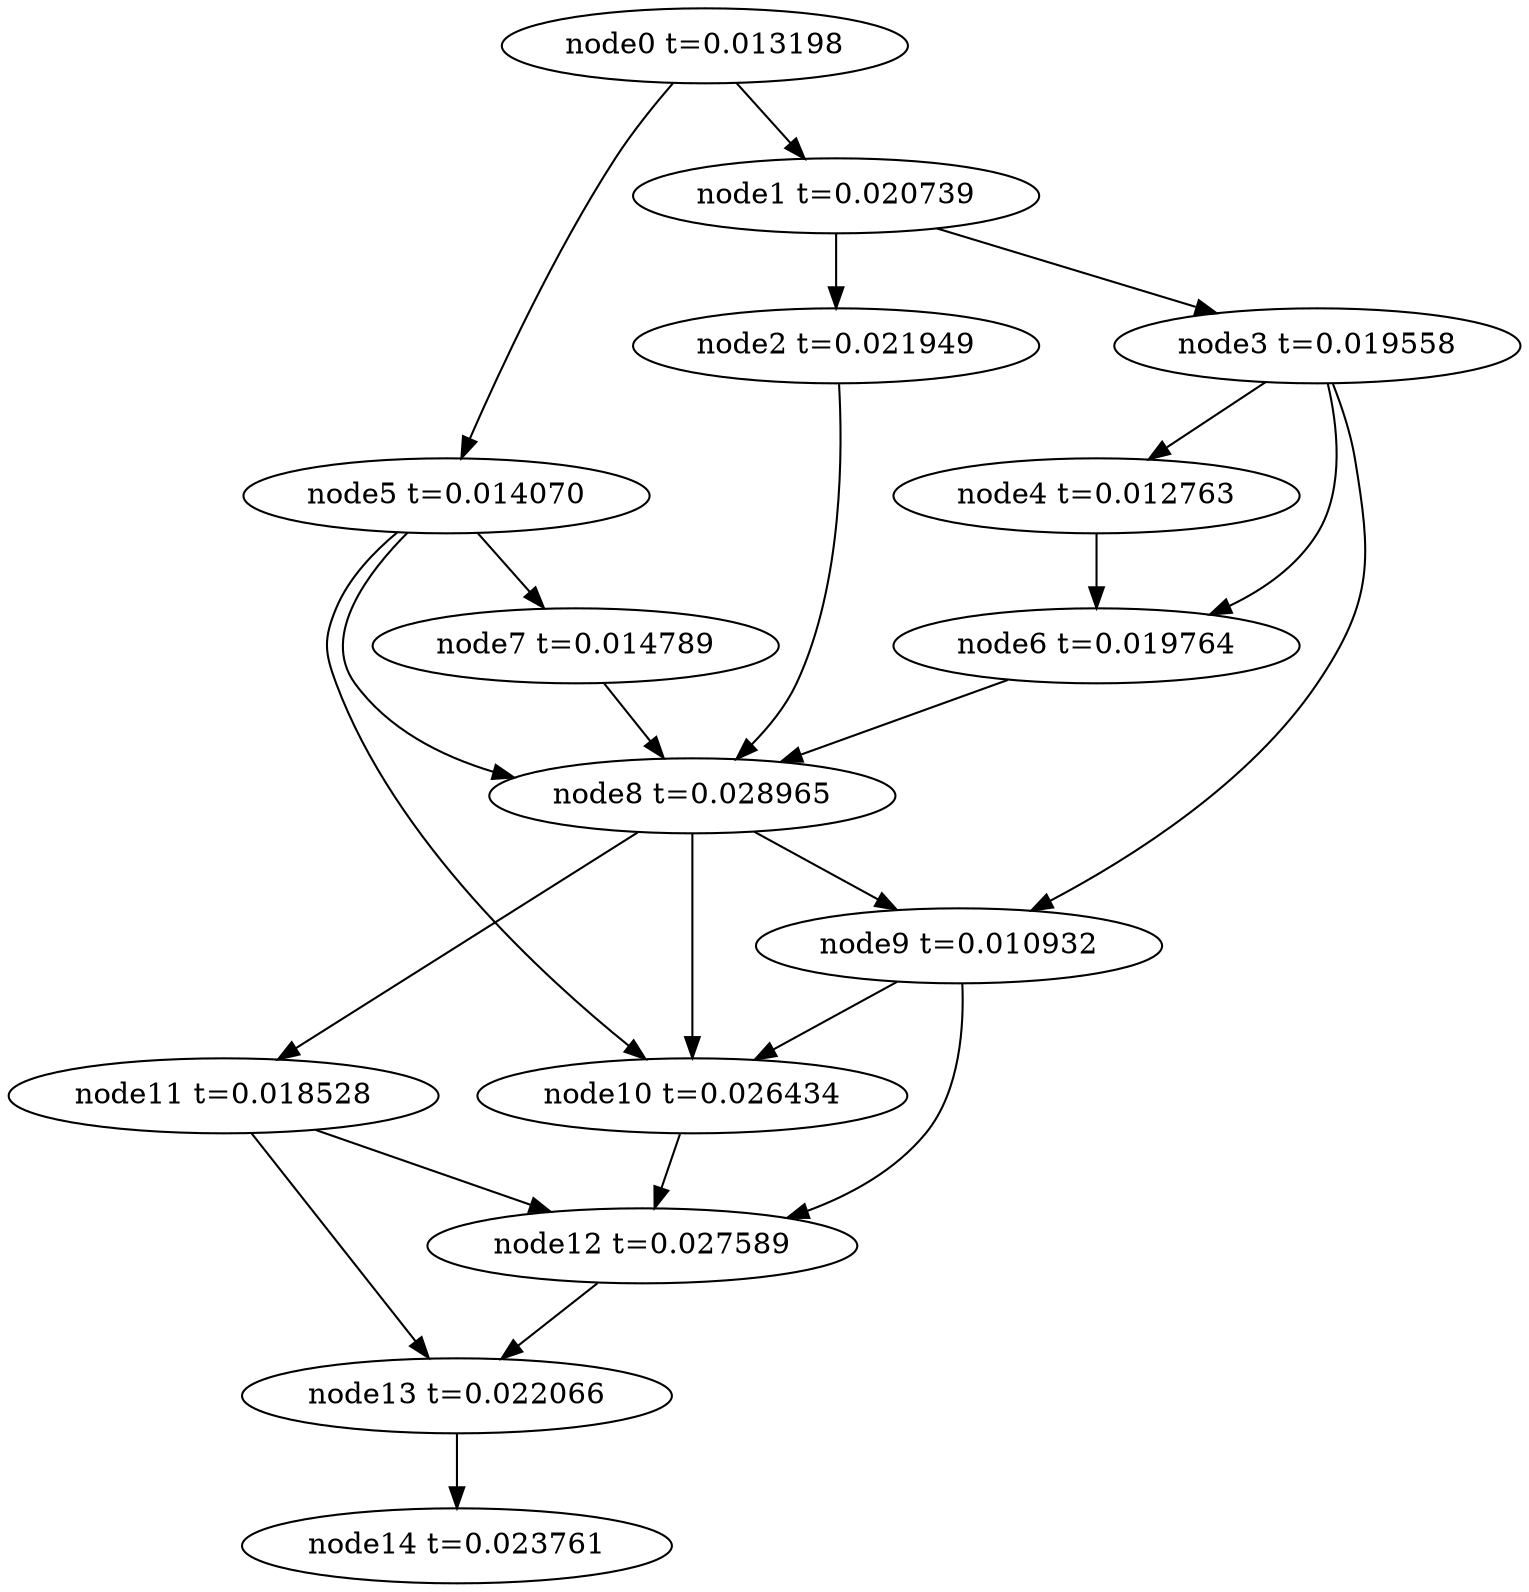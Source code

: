 digraph g{
	node14[label="node14 t=0.023761"]
	node13 -> node14
	node13[label="node13 t=0.022066"];
	node12 -> node13
	node12[label="node12 t=0.027589"];
	node11 -> node13
	node11 -> node12
	node11[label="node11 t=0.018528"];
	node10 -> node12
	node10[label="node10 t=0.026434"];
	node9 -> node12
	node9 -> node10
	node9[label="node9 t=0.010932"];
	node8 -> node11
	node8 -> node10
	node8 -> node9
	node8[label="node8 t=0.028965"];
	node7 -> node8
	node7[label="node7 t=0.014789"];
	node6 -> node8
	node6[label="node6 t=0.019764"];
	node5 -> node10
	node5 -> node8
	node5 -> node7
	node5[label="node5 t=0.014070"];
	node4 -> node6
	node4[label="node4 t=0.012763"];
	node3 -> node9
	node3 -> node6
	node3 -> node4
	node3[label="node3 t=0.019558"];
	node2 -> node8
	node2[label="node2 t=0.021949"];
	node1 -> node3
	node1 -> node2
	node1[label="node1 t=0.020739"];
	node0 -> node5
	node0 -> node1
	node0[label="node0 t=0.013198"];
}
